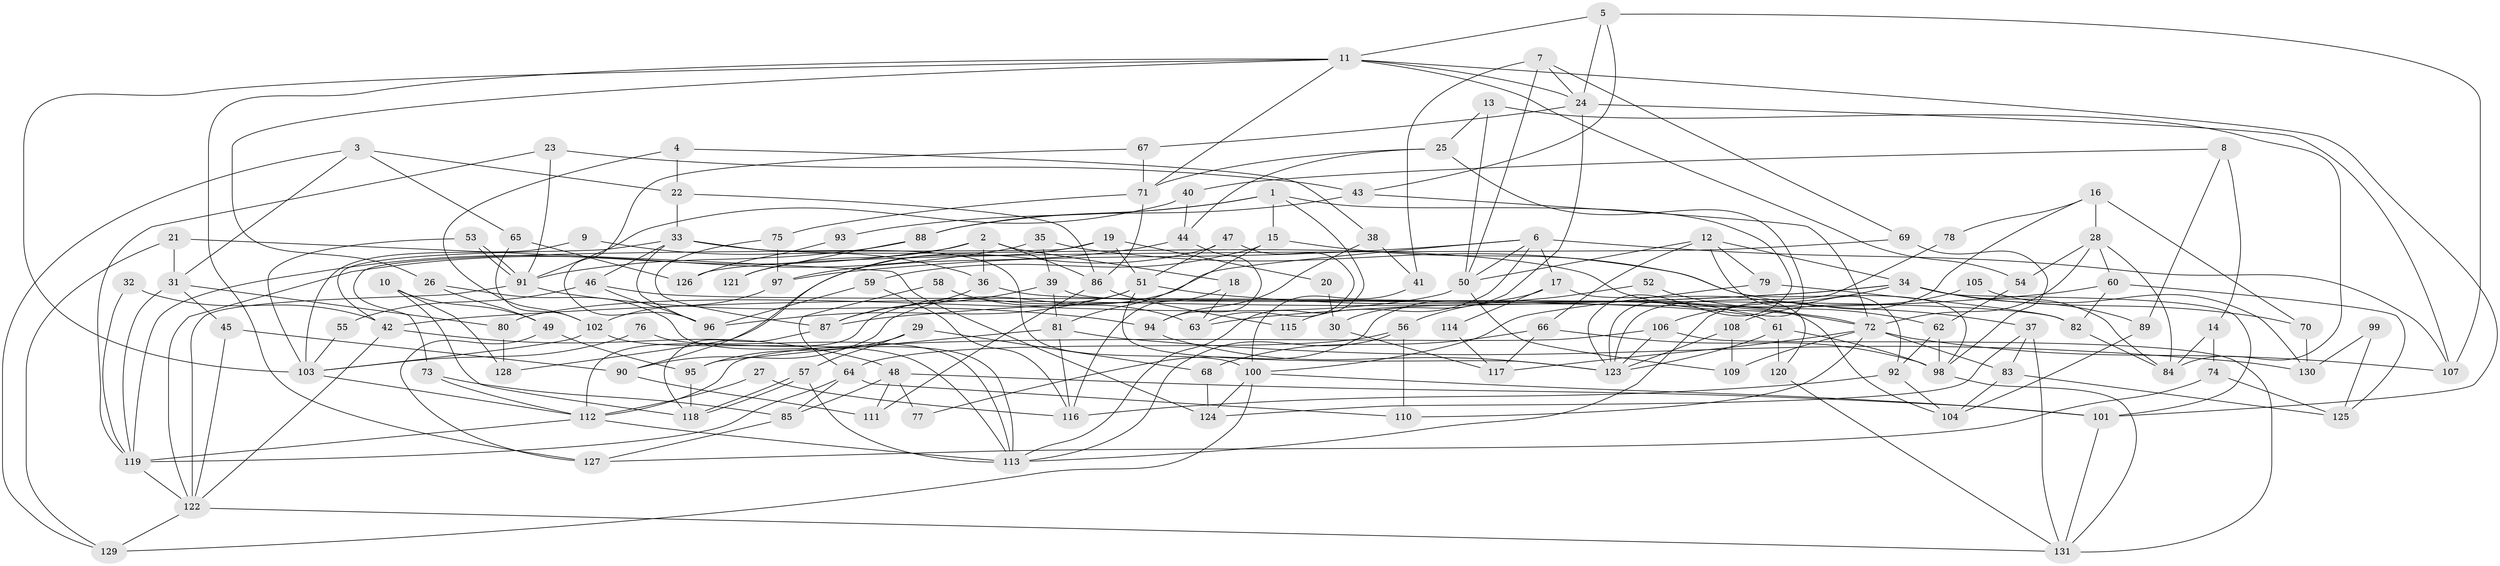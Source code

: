 // Generated by graph-tools (version 1.1) at 2025/14/03/09/25 04:14:55]
// undirected, 131 vertices, 262 edges
graph export_dot {
graph [start="1"]
  node [color=gray90,style=filled];
  1;
  2;
  3;
  4;
  5;
  6;
  7;
  8;
  9;
  10;
  11;
  12;
  13;
  14;
  15;
  16;
  17;
  18;
  19;
  20;
  21;
  22;
  23;
  24;
  25;
  26;
  27;
  28;
  29;
  30;
  31;
  32;
  33;
  34;
  35;
  36;
  37;
  38;
  39;
  40;
  41;
  42;
  43;
  44;
  45;
  46;
  47;
  48;
  49;
  50;
  51;
  52;
  53;
  54;
  55;
  56;
  57;
  58;
  59;
  60;
  61;
  62;
  63;
  64;
  65;
  66;
  67;
  68;
  69;
  70;
  71;
  72;
  73;
  74;
  75;
  76;
  77;
  78;
  79;
  80;
  81;
  82;
  83;
  84;
  85;
  86;
  87;
  88;
  89;
  90;
  91;
  92;
  93;
  94;
  95;
  96;
  97;
  98;
  99;
  100;
  101;
  102;
  103;
  104;
  105;
  106;
  107;
  108;
  109;
  110;
  111;
  112;
  113;
  114;
  115;
  116;
  117;
  118;
  119;
  120;
  121;
  122;
  123;
  124;
  125;
  126;
  127;
  128;
  129;
  130;
  131;
  1 -- 123;
  1 -- 113;
  1 -- 15;
  1 -- 88;
  1 -- 93;
  2 -- 119;
  2 -- 36;
  2 -- 18;
  2 -- 86;
  2 -- 121;
  3 -- 31;
  3 -- 22;
  3 -- 65;
  3 -- 129;
  4 -- 102;
  4 -- 22;
  4 -- 38;
  5 -- 107;
  5 -- 43;
  5 -- 11;
  5 -- 24;
  6 -- 107;
  6 -- 90;
  6 -- 17;
  6 -- 50;
  6 -- 97;
  6 -- 115;
  7 -- 41;
  7 -- 24;
  7 -- 50;
  7 -- 69;
  8 -- 40;
  8 -- 14;
  8 -- 89;
  9 -- 103;
  9 -- 36;
  10 -- 128;
  10 -- 49;
  10 -- 118;
  11 -- 101;
  11 -- 24;
  11 -- 26;
  11 -- 54;
  11 -- 71;
  11 -- 103;
  11 -- 127;
  12 -- 34;
  12 -- 50;
  12 -- 66;
  12 -- 79;
  12 -- 92;
  13 -- 25;
  13 -- 50;
  13 -- 84;
  14 -- 74;
  14 -- 84;
  15 -- 81;
  15 -- 37;
  15 -- 59;
  16 -- 28;
  16 -- 113;
  16 -- 70;
  16 -- 78;
  17 -- 120;
  17 -- 77;
  17 -- 114;
  18 -- 116;
  18 -- 63;
  19 -- 90;
  19 -- 51;
  19 -- 20;
  19 -- 73;
  20 -- 30;
  21 -- 124;
  21 -- 129;
  21 -- 31;
  22 -- 33;
  22 -- 86;
  23 -- 119;
  23 -- 91;
  23 -- 43;
  24 -- 30;
  24 -- 67;
  24 -- 107;
  25 -- 71;
  25 -- 123;
  25 -- 44;
  26 -- 113;
  26 -- 49;
  27 -- 116;
  27 -- 112;
  28 -- 84;
  28 -- 72;
  28 -- 54;
  28 -- 60;
  29 -- 57;
  29 -- 95;
  29 -- 68;
  30 -- 117;
  31 -- 119;
  31 -- 45;
  31 -- 80;
  32 -- 42;
  32 -- 119;
  33 -- 100;
  33 -- 96;
  33 -- 42;
  33 -- 46;
  33 -- 72;
  34 -- 89;
  34 -- 106;
  34 -- 42;
  34 -- 70;
  34 -- 84;
  34 -- 87;
  34 -- 101;
  35 -- 39;
  35 -- 98;
  35 -- 122;
  36 -- 82;
  36 -- 87;
  37 -- 131;
  37 -- 83;
  37 -- 124;
  38 -- 94;
  38 -- 41;
  39 -- 87;
  39 -- 104;
  39 -- 81;
  40 -- 91;
  40 -- 44;
  41 -- 100;
  42 -- 48;
  42 -- 122;
  43 -- 88;
  43 -- 72;
  44 -- 97;
  44 -- 94;
  45 -- 122;
  45 -- 90;
  46 -- 61;
  46 -- 55;
  46 -- 96;
  47 -- 51;
  47 -- 63;
  47 -- 128;
  48 -- 101;
  48 -- 77;
  48 -- 85;
  48 -- 111;
  49 -- 127;
  49 -- 95;
  50 -- 80;
  50 -- 109;
  51 -- 112;
  51 -- 72;
  51 -- 96;
  51 -- 123;
  52 -- 62;
  52 -- 56;
  53 -- 91;
  53 -- 91;
  53 -- 103;
  54 -- 62;
  55 -- 103;
  56 -- 113;
  56 -- 110;
  56 -- 64;
  57 -- 118;
  57 -- 118;
  57 -- 113;
  58 -- 64;
  58 -- 63;
  59 -- 96;
  59 -- 116;
  60 -- 82;
  60 -- 63;
  60 -- 125;
  61 -- 98;
  61 -- 123;
  61 -- 120;
  62 -- 92;
  62 -- 98;
  64 -- 85;
  64 -- 110;
  64 -- 119;
  65 -- 102;
  65 -- 126;
  66 -- 68;
  66 -- 98;
  66 -- 117;
  67 -- 96;
  67 -- 71;
  68 -- 124;
  69 -- 98;
  69 -- 126;
  70 -- 130;
  71 -- 75;
  71 -- 86;
  72 -- 83;
  72 -- 107;
  72 -- 109;
  72 -- 110;
  72 -- 117;
  73 -- 112;
  73 -- 85;
  74 -- 127;
  74 -- 125;
  75 -- 87;
  75 -- 97;
  76 -- 113;
  76 -- 103;
  78 -- 123;
  79 -- 100;
  79 -- 82;
  80 -- 128;
  81 -- 95;
  81 -- 116;
  81 -- 130;
  82 -- 84;
  83 -- 104;
  83 -- 125;
  85 -- 127;
  86 -- 111;
  86 -- 115;
  87 -- 118;
  88 -- 91;
  88 -- 121;
  89 -- 104;
  90 -- 111;
  91 -- 122;
  91 -- 94;
  92 -- 116;
  92 -- 104;
  93 -- 126;
  94 -- 123;
  95 -- 118;
  97 -- 102;
  98 -- 131;
  99 -- 125;
  99 -- 130;
  100 -- 129;
  100 -- 101;
  100 -- 124;
  101 -- 131;
  102 -- 103;
  102 -- 113;
  103 -- 112;
  105 -- 108;
  105 -- 130;
  106 -- 123;
  106 -- 131;
  106 -- 112;
  108 -- 109;
  108 -- 123;
  112 -- 119;
  112 -- 113;
  114 -- 117;
  119 -- 122;
  120 -- 131;
  122 -- 129;
  122 -- 131;
}
